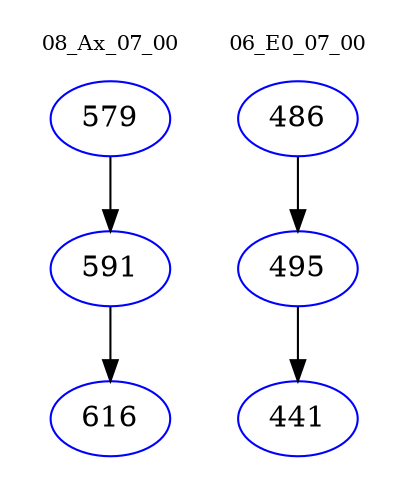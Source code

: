 digraph{
subgraph cluster_0 {
color = white
label = "08_Ax_07_00";
fontsize=10;
T0_579 [label="579", color="blue"]
T0_579 -> T0_591 [color="black"]
T0_591 [label="591", color="blue"]
T0_591 -> T0_616 [color="black"]
T0_616 [label="616", color="blue"]
}
subgraph cluster_1 {
color = white
label = "06_E0_07_00";
fontsize=10;
T1_486 [label="486", color="blue"]
T1_486 -> T1_495 [color="black"]
T1_495 [label="495", color="blue"]
T1_495 -> T1_441 [color="black"]
T1_441 [label="441", color="blue"]
}
}
